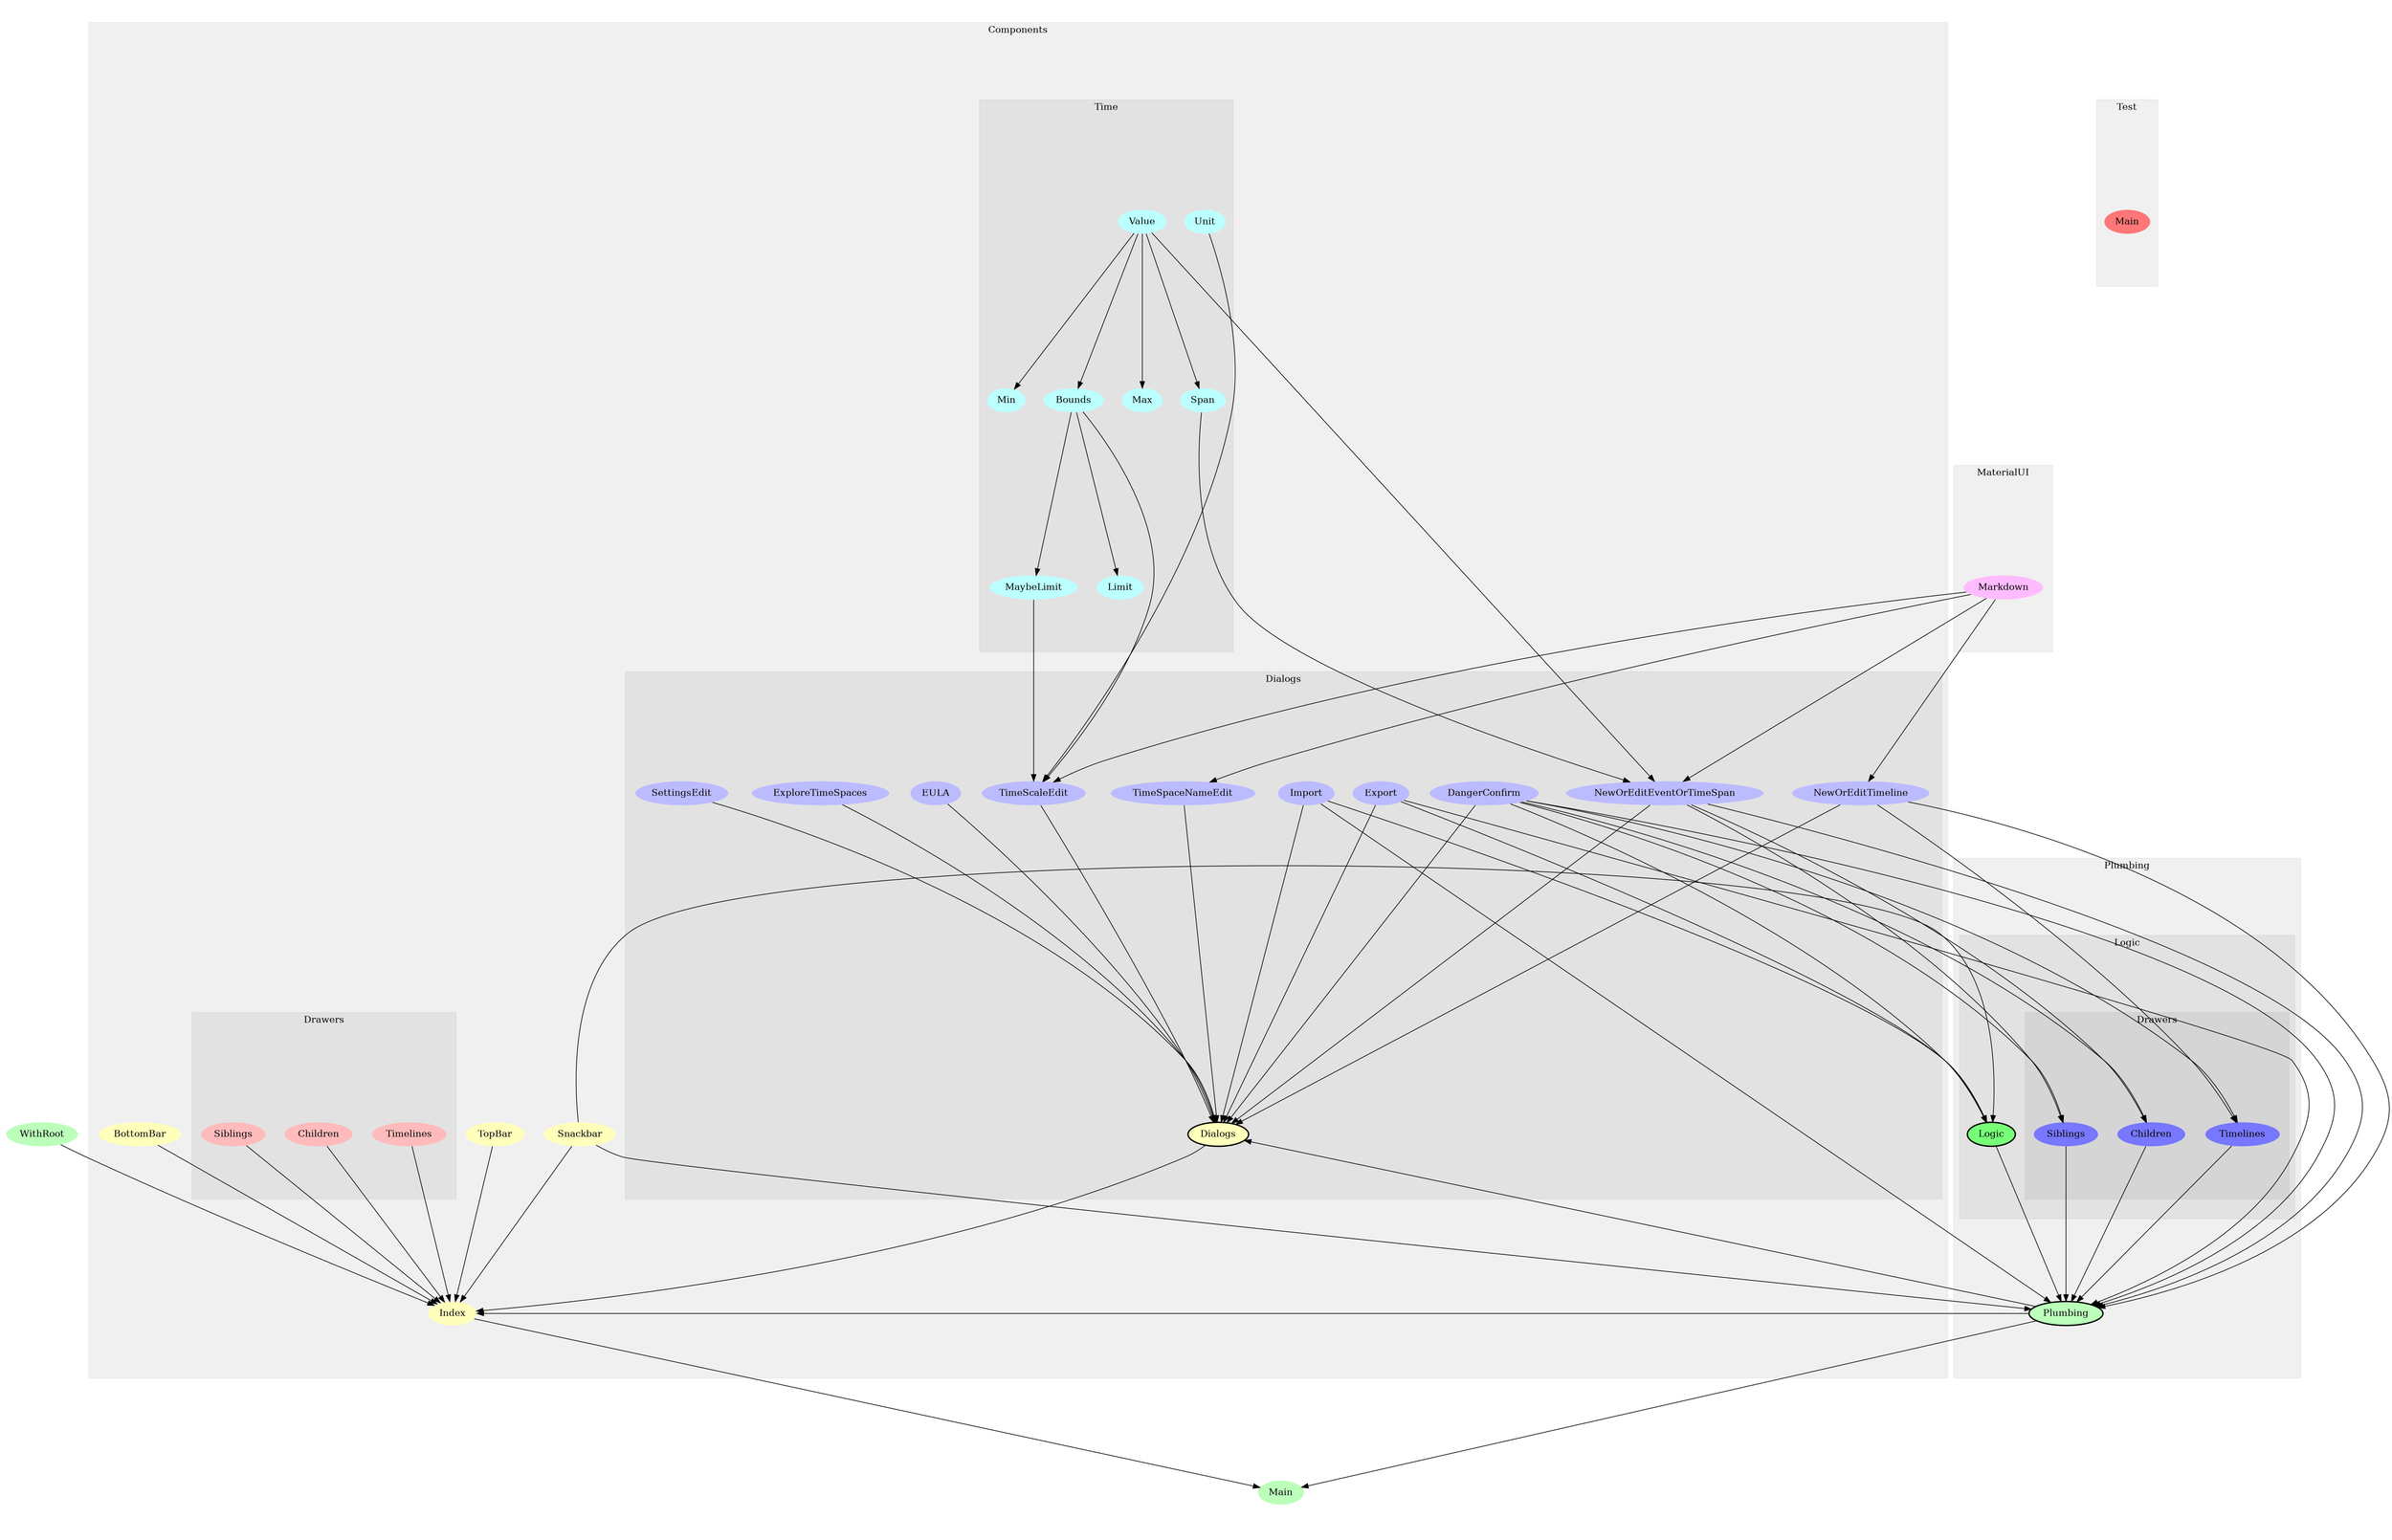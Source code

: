 digraph Modules {
size="48,32";
ratio="fill";
u6[label="WithRoot",style="filled",fillcolor="#bbffbb",penwidth="0"];
u33[label="Main",style="filled",fillcolor="#bbffbb",penwidth="0"];
subgraph cluster_0 {
label="Components";
color="#0000000F";
style="filled";
u19[label="Snackbar",style="filled",fillcolor="#ffffbb",penwidth="0"];
u20[label="BottomBar",style="filled",fillcolor="#ffffbb",penwidth="0"];
u21[label="TopBar",style="filled",fillcolor="#ffffbb",penwidth="0"];
u22[label="Index",style="filled",fillcolor="#ffffbb",penwidth="0"];
subgraph cluster_1 {
label="Dialogs";
color="#0000000F";
style="filled";
u7[label="Dialogs",style="filled,bold",fillcolor="#ffffbb"];
u23[label="TimeSpaceNameEdit",style="filled",fillcolor="#bbbbff",penwidth="0"];
u24[label="TimeScaleEdit",style="filled",fillcolor="#bbbbff",penwidth="0"];
u25[label="Import",style="filled",fillcolor="#bbbbff",penwidth="0"];
u26[label="NewOrEditEventOrTimeSpan",style="filled",fillcolor="#bbbbff",penwidth="0"];
u27[label="NewOrEditTimeline",style="filled",fillcolor="#bbbbff",penwidth="0"];
u28[label="EULA",style="filled",fillcolor="#bbbbff",penwidth="0"];
u29[label="ExploreTimeSpaces",style="filled",fillcolor="#bbbbff",penwidth="0"];
u30[label="Export",style="filled",fillcolor="#bbbbff",penwidth="0"];
u31[label="SettingsEdit",style="filled",fillcolor="#bbbbff",penwidth="0"];
u32[label="DangerConfirm",style="filled",fillcolor="#bbbbff",penwidth="0"];

}
subgraph cluster_2 {
label="Drawers";
color="#0000000F";
style="filled";
u8[label="Siblings",style="filled",fillcolor="#ffbbbb",penwidth="0"];
u9[label="Timelines",style="filled",fillcolor="#ffbbbb",penwidth="0"];
u10[label="Children",style="filled",fillcolor="#ffbbbb",penwidth="0"];

}
subgraph cluster_3 {
label="Time";
color="#0000000F";
style="filled";
u11[label="Min",style="filled",fillcolor="#bbffff",penwidth="0"];
u12[label="Unit",style="filled",fillcolor="#bbffff",penwidth="0"];
u13[label="MaybeLimit",style="filled",fillcolor="#bbffff",penwidth="0"];
u14[label="Limit",style="filled",fillcolor="#bbffff",penwidth="0"];
u15[label="Value",style="filled",fillcolor="#bbffff",penwidth="0"];
u16[label="Bounds",style="filled",fillcolor="#bbffff",penwidth="0"];
u17[label="Max",style="filled",fillcolor="#bbffff",penwidth="0"];
u18[label="Span",style="filled",fillcolor="#bbffff",penwidth="0"];

}

}
subgraph cluster_4 {
label="MaterialUI";
color="#0000000F";
style="filled";
u5[label="Markdown",style="filled",fillcolor="#ffbbff",penwidth="0"];

}
subgraph cluster_5 {
label="Plumbing";
color="#0000000F";
style="filled";
u0[label="Plumbing",style="filled,bold",fillcolor="#bbffbb"];
subgraph cluster_6 {
label="Logic";
color="#0000000F";
style="filled";
u4[label="Logic",style="filled,bold",fillcolor="#77ff77"];
subgraph cluster_7 {
label="Drawers";
color="#0000000F";
style="filled";
u1[label="Siblings",style="filled",fillcolor="#7777ff",penwidth="0"];
u2[label="Timelines",style="filled",fillcolor="#7777ff",penwidth="0"];
u3[label="Children",style="filled",fillcolor="#7777ff",penwidth="0"];

}

}

}
subgraph cluster_8 {
label="Test";
color="#0000000F";
style="filled";
u34[label="Main",style="filled",fillcolor="#ff7777",penwidth="0"];

}
u1 -> u0;
u2 -> u0;
u3 -> u0;
u4 -> u0;
u19 -> u0;
u25 -> u0;
u26 -> u0;
u27 -> u0;
u30 -> u0;
u32 -> u0;
u26 -> u1;
u32 -> u1;
u27 -> u2;
u32 -> u2;
u26 -> u3;
u32 -> u3;
u19 -> u4;
u25 -> u4;
u30 -> u4;
u32 -> u4;
u0 -> u7;
u23 -> u7;
u24 -> u7;
u25 -> u7;
u26 -> u7;
u27 -> u7;
u28 -> u7;
u29 -> u7;
u30 -> u7;
u31 -> u7;
u32 -> u7;
u15 -> u11;
u16 -> u13;
u16 -> u14;
u15 -> u16;
u15 -> u17;
u15 -> u18;
u0 -> u22;
u6 -> u22;
u7 -> u22;
u8 -> u22;
u9 -> u22;
u10 -> u22;
u19 -> u22;
u20 -> u22;
u21 -> u22;
u5 -> u23;
u5 -> u24;
u12 -> u24;
u13 -> u24;
u16 -> u24;
u5 -> u26;
u15 -> u26;
u18 -> u26;
u5 -> u27;
u0 -> u33;
u22 -> u33;

}
